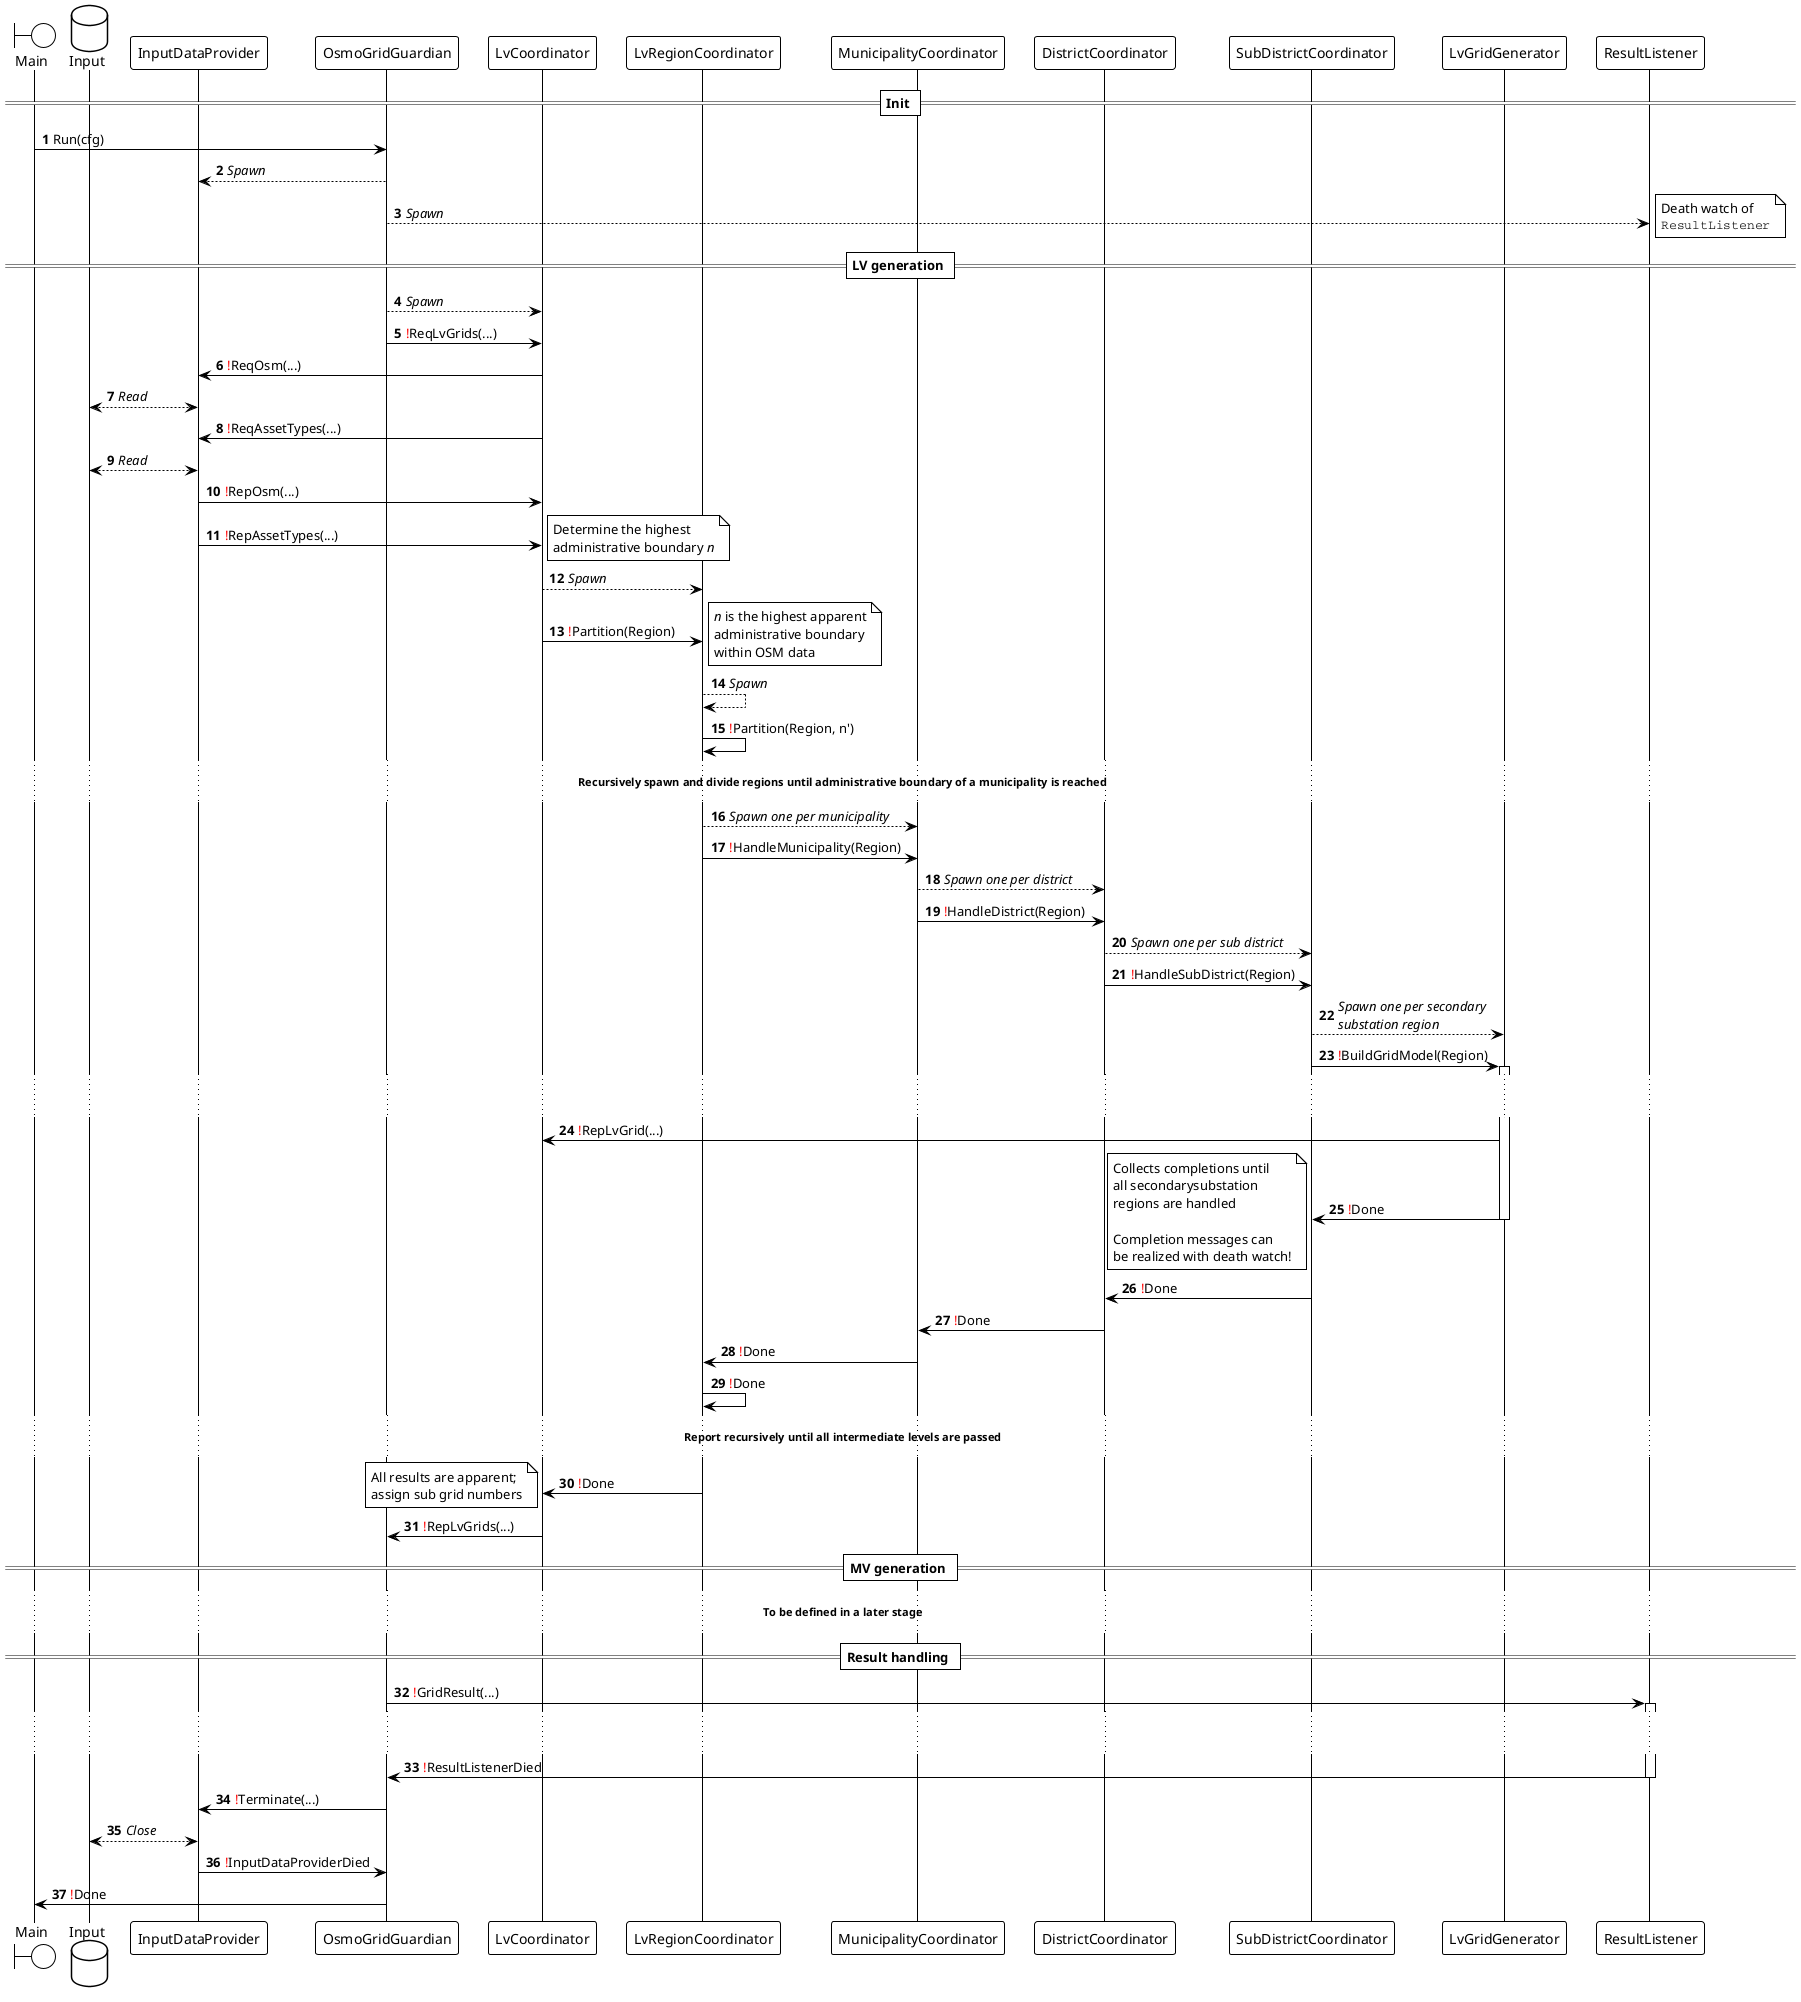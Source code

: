 @startuml
'https://plantuml.com/sequence-diagram

!theme plain
autonumber

boundary Main
database Input
participant InputDataProvider
participant OsmoGridGuardian
participant LvCoordinator
participant LvRegionCoordinator
participant MunicipalityCoordinator
participant DistrictCoordinator
participant SubDistrictCoordinator
participant LvGridGenerator
participant ResultListener

== Init ==
Main -> OsmoGridGuardian: Run(cfg)
OsmoGridGuardian --> InputDataProvider: //Spawn//

OsmoGridGuardian --> ResultListener: //Spawn//
note right: Death watch of\n""ResultListener""

== LV generation ==
OsmoGridGuardian --> LvCoordinator: //Spawn//
OsmoGridGuardian -> LvCoordinator: <font color="red">!</font>ReqLvGrids(...)
LvCoordinator -> InputDataProvider: <font color="red">!</font>ReqOsm(...)
InputDataProvider <--> Input: //Read//
LvCoordinator -> InputDataProvider: <font color="red">!</font>ReqAssetTypes(...)
InputDataProvider <--> Input: //Read//
InputDataProvider -> LvCoordinator: <font color="red">!</font>RepOsm(...)
InputDataProvider -> LvCoordinator: <font color="red">!</font>RepAssetTypes(...)
note right: Determine the highest\nadministrative boundary //n//
LvCoordinator --> LvRegionCoordinator: //Spawn//

LvCoordinator -> LvRegionCoordinator: <font color="red">!</font>Partition(Region)
note right: //n// is the highest apparent\nadministrative boundary\nwithin OSM data
LvRegionCoordinator --> LvRegionCoordinator: //Spawn//
LvRegionCoordinator -> LvRegionCoordinator: <font color="red">!</font>Partition(Region, n')
... **Recursively spawn and divide regions until administrative boundary of a municipality is reached** ...

LvRegionCoordinator --> MunicipalityCoordinator: //Spawn one per municipality//
LvRegionCoordinator -> MunicipalityCoordinator: <font color="red">!</font>HandleMunicipality(Region)

MunicipalityCoordinator --> DistrictCoordinator: //Spawn one per district//
MunicipalityCoordinator -> DistrictCoordinator: <font color="red">!</font>HandleDistrict(Region)

DistrictCoordinator --> SubDistrictCoordinator: //Spawn one per sub district//
DistrictCoordinator -> SubDistrictCoordinator: <font color="red">!</font>HandleSubDistrict(Region)

SubDistrictCoordinator --> LvGridGenerator: //Spawn one per secondary//\n//substation region//
SubDistrictCoordinator -> LvGridGenerator: <font color="red">!</font>BuildGridModel(Region)

activate LvGridGenerator
... ...
LvGridGenerator -> LvCoordinator: <font color="red">!</font>RepLvGrid(...)
LvGridGenerator -> SubDistrictCoordinator: <font color="red">!</font>Done
note left: Collects completions until\nall secondarysubstation\nregions are handled\n\nCompletion messages can\nbe realized with death watch!
deactivate LvGridGenerator

SubDistrictCoordinator -> DistrictCoordinator: <font color="red">!</font>Done
DistrictCoordinator -> MunicipalityCoordinator: <font color="red">!</font>Done
MunicipalityCoordinator -> LvRegionCoordinator: <font color="red">!</font>Done
LvRegionCoordinator -> LvRegionCoordinator: <font color="red">!</font>Done
... **Report recursively until all intermediate levels are passed** ...
LvRegionCoordinator -> LvCoordinator: <font color="red">!</font>Done
note left: All results are apparent;\nassign sub grid numbers

LvCoordinator -> OsmoGridGuardian: <font color="red">!</font>RepLvGrids(...)

== MV generation ==
... **To be defined in a later stage** ...

== Result handling ==
OsmoGridGuardian -> ResultListener: <font color="red">!</font>GridResult(...)
activate ResultListener
... ...
ResultListener -> OsmoGridGuardian: <font color="red">!</font>ResultListenerDied
deactivate ResultListener
OsmoGridGuardian -> InputDataProvider: <font color="red">!</font>Terminate(...)
InputDataProvider <--> Input: //Close//
InputDataProvider -> OsmoGridGuardian: <font color="red">!</font>InputDataProviderDied

OsmoGridGuardian -> Main: <font color="red">!</font>Done

'TODO: Don't forget to spawn and initialize the ResultListener

@enduml
